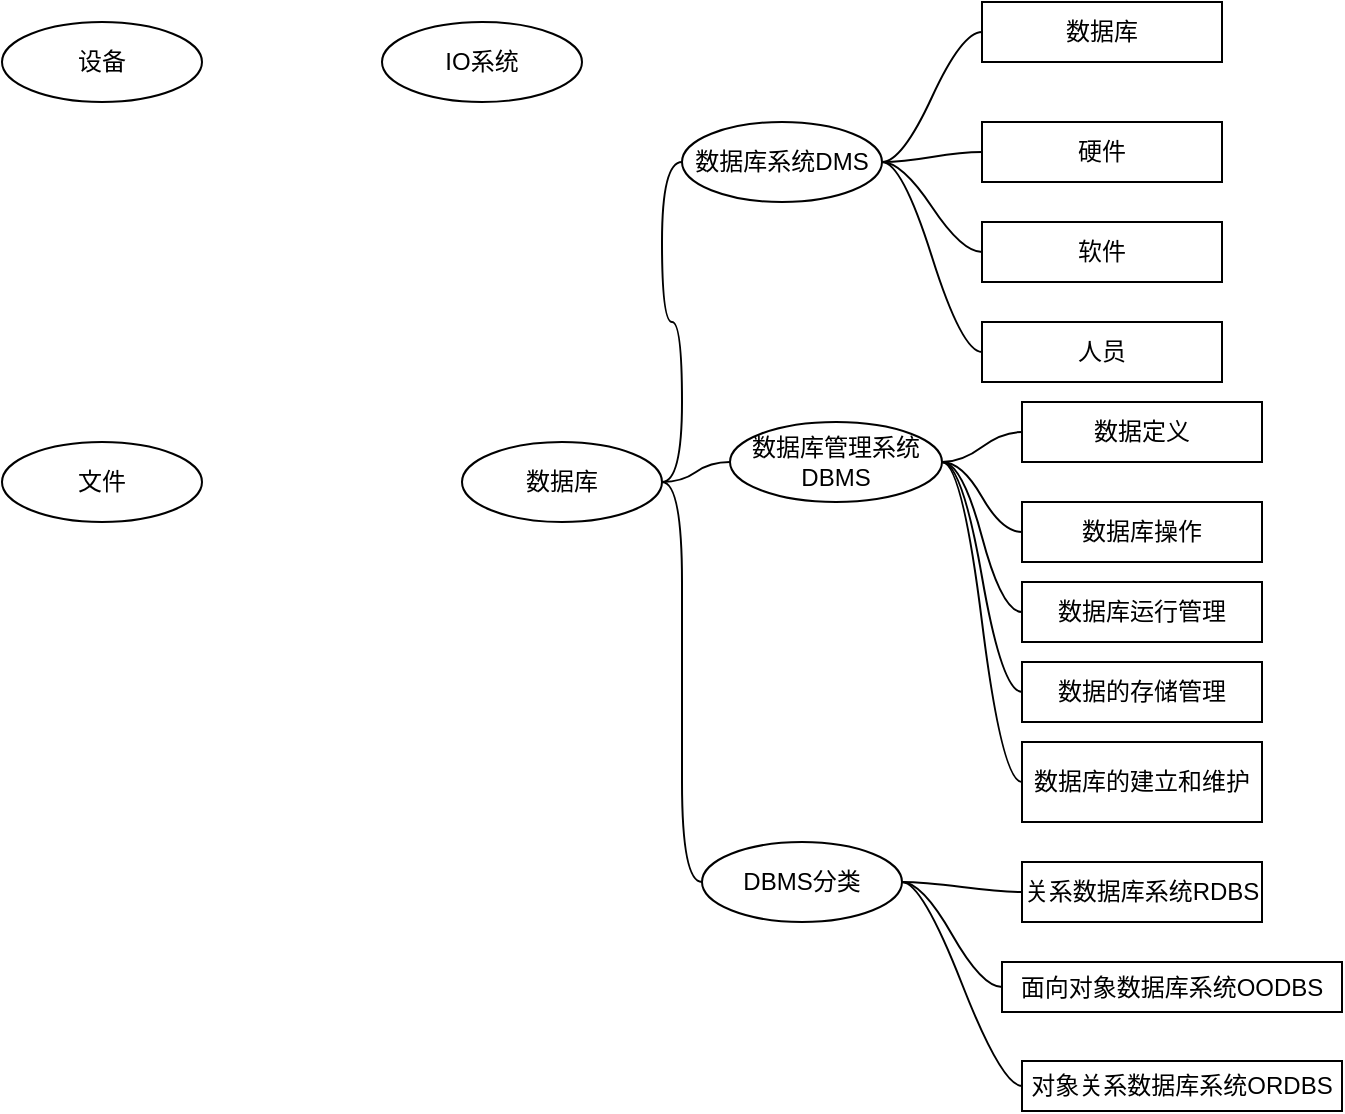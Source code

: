 <mxfile version="26.0.7">
  <diagram name="第 1 页" id="rTVcR0MpZLT4XwBksGSh">
    <mxGraphModel dx="911" dy="506" grid="1" gridSize="10" guides="1" tooltips="1" connect="1" arrows="1" fold="1" page="1" pageScale="1" pageWidth="827" pageHeight="1169" math="0" shadow="0">
      <root>
        <mxCell id="0" />
        <mxCell id="1" parent="0" />
        <mxCell id="ZgmApq6ZyaRPj5ma2gym-37" value="" style="edgeStyle=entityRelationEdgeStyle;rounded=0;orthogonalLoop=1;jettySize=auto;html=1;startArrow=none;endArrow=none;segment=10;curved=1;sourcePerimeterSpacing=0;targetPerimeterSpacing=0;" parent="1" source="ZgmApq6ZyaRPj5ma2gym-2" target="ZgmApq6ZyaRPj5ma2gym-36" edge="1" visible="0">
          <mxGeometry relative="1" as="geometry" />
        </mxCell>
        <mxCell id="ZgmApq6ZyaRPj5ma2gym-39" value="" style="edgeStyle=entityRelationEdgeStyle;rounded=0;orthogonalLoop=1;jettySize=auto;html=1;startArrow=none;endArrow=none;segment=10;curved=1;sourcePerimeterSpacing=0;targetPerimeterSpacing=0;" parent="1" source="ZgmApq6ZyaRPj5ma2gym-2" target="ZgmApq6ZyaRPj5ma2gym-38" edge="1" visible="0">
          <mxGeometry relative="1" as="geometry" />
        </mxCell>
        <mxCell id="ZgmApq6ZyaRPj5ma2gym-41" value="" style="edgeStyle=entityRelationEdgeStyle;rounded=0;orthogonalLoop=1;jettySize=auto;html=1;startArrow=none;endArrow=none;segment=10;curved=1;sourcePerimeterSpacing=0;targetPerimeterSpacing=0;" parent="1" source="ZgmApq6ZyaRPj5ma2gym-2" target="ZgmApq6ZyaRPj5ma2gym-40" edge="1" visible="0">
          <mxGeometry relative="1" as="geometry" />
        </mxCell>
        <mxCell id="ZgmApq6ZyaRPj5ma2gym-43" value="" style="edgeStyle=entityRelationEdgeStyle;rounded=0;orthogonalLoop=1;jettySize=auto;html=1;startArrow=none;endArrow=none;segment=10;curved=1;sourcePerimeterSpacing=0;targetPerimeterSpacing=0;" parent="1" source="ZgmApq6ZyaRPj5ma2gym-2" target="ZgmApq6ZyaRPj5ma2gym-42" edge="1" visible="0">
          <mxGeometry relative="1" as="geometry" />
        </mxCell>
        <mxCell id="ZgmApq6ZyaRPj5ma2gym-2" value="设备" style="ellipse;whiteSpace=wrap;html=1;align=center;newEdgeStyle={&quot;edgeStyle&quot;:&quot;entityRelationEdgeStyle&quot;,&quot;startArrow&quot;:&quot;none&quot;,&quot;endArrow&quot;:&quot;none&quot;,&quot;segment&quot;:10,&quot;curved&quot;:1,&quot;sourcePerimeterSpacing&quot;:0,&quot;targetPerimeterSpacing&quot;:0};treeFolding=1;treeMoving=1;" parent="1" vertex="1" collapsed="1">
          <mxGeometry x="50" y="40" width="100" height="40" as="geometry" />
        </mxCell>
        <mxCell id="ZgmApq6ZyaRPj5ma2gym-22" value="" style="edgeStyle=entityRelationEdgeStyle;rounded=0;orthogonalLoop=1;jettySize=auto;html=1;startArrow=none;endArrow=none;segment=10;curved=1;sourcePerimeterSpacing=0;targetPerimeterSpacing=0;" parent="1" source="ZgmApq6ZyaRPj5ma2gym-20" target="ZgmApq6ZyaRPj5ma2gym-21" edge="1" visible="0">
          <mxGeometry relative="1" as="geometry" />
        </mxCell>
        <mxCell id="ZgmApq6ZyaRPj5ma2gym-24" value="" style="edgeStyle=entityRelationEdgeStyle;rounded=0;orthogonalLoop=1;jettySize=auto;html=1;startArrow=none;endArrow=none;segment=10;curved=1;sourcePerimeterSpacing=0;targetPerimeterSpacing=0;" parent="1" source="ZgmApq6ZyaRPj5ma2gym-20" target="ZgmApq6ZyaRPj5ma2gym-23" edge="1" visible="0">
          <mxGeometry relative="1" as="geometry" />
        </mxCell>
        <mxCell id="ZgmApq6ZyaRPj5ma2gym-27" value="" style="edgeStyle=entityRelationEdgeStyle;rounded=0;orthogonalLoop=1;jettySize=auto;html=1;startArrow=none;endArrow=none;segment=10;curved=1;sourcePerimeterSpacing=0;targetPerimeterSpacing=0;" parent="1" source="ZgmApq6ZyaRPj5ma2gym-20" target="ZgmApq6ZyaRPj5ma2gym-26" edge="1" visible="0">
          <mxGeometry relative="1" as="geometry" />
        </mxCell>
        <mxCell id="ZgmApq6ZyaRPj5ma2gym-29" value="" style="edgeStyle=entityRelationEdgeStyle;rounded=0;orthogonalLoop=1;jettySize=auto;html=1;startArrow=none;endArrow=none;segment=10;curved=1;sourcePerimeterSpacing=0;targetPerimeterSpacing=0;" parent="1" source="ZgmApq6ZyaRPj5ma2gym-20" target="ZgmApq6ZyaRPj5ma2gym-28" edge="1" visible="0">
          <mxGeometry relative="1" as="geometry" />
        </mxCell>
        <mxCell id="ZgmApq6ZyaRPj5ma2gym-30" value="" style="edgeStyle=entityRelationEdgeStyle;rounded=0;orthogonalLoop=1;jettySize=auto;html=1;startArrow=none;endArrow=none;segment=10;curved=1;sourcePerimeterSpacing=0;targetPerimeterSpacing=0;" parent="1" source="ZgmApq6ZyaRPj5ma2gym-20" target="ZgmApq6ZyaRPj5ma2gym-28" edge="1" visible="0">
          <mxGeometry relative="1" as="geometry" />
        </mxCell>
        <mxCell id="ZgmApq6ZyaRPj5ma2gym-31" value="" style="edgeStyle=entityRelationEdgeStyle;rounded=0;orthogonalLoop=1;jettySize=auto;html=1;startArrow=none;endArrow=none;segment=10;curved=1;sourcePerimeterSpacing=0;targetPerimeterSpacing=0;" parent="1" source="ZgmApq6ZyaRPj5ma2gym-20" target="ZgmApq6ZyaRPj5ma2gym-28" edge="1" visible="0">
          <mxGeometry relative="1" as="geometry" />
        </mxCell>
        <mxCell id="ZgmApq6ZyaRPj5ma2gym-32" value="" style="edgeStyle=entityRelationEdgeStyle;rounded=0;orthogonalLoop=1;jettySize=auto;html=1;startArrow=none;endArrow=none;segment=10;curved=1;sourcePerimeterSpacing=0;targetPerimeterSpacing=0;" parent="1" source="ZgmApq6ZyaRPj5ma2gym-20" target="ZgmApq6ZyaRPj5ma2gym-28" edge="1" visible="0">
          <mxGeometry relative="1" as="geometry" />
        </mxCell>
        <mxCell id="ZgmApq6ZyaRPj5ma2gym-45" value="" style="edgeStyle=entityRelationEdgeStyle;rounded=0;orthogonalLoop=1;jettySize=auto;html=1;startArrow=none;endArrow=none;segment=10;curved=1;sourcePerimeterSpacing=0;targetPerimeterSpacing=0;" parent="1" source="ZgmApq6ZyaRPj5ma2gym-20" target="ZgmApq6ZyaRPj5ma2gym-44" edge="1" visible="0">
          <mxGeometry relative="1" as="geometry" />
        </mxCell>
        <mxCell id="ZgmApq6ZyaRPj5ma2gym-20" value="IO系统" style="ellipse;whiteSpace=wrap;html=1;align=center;newEdgeStyle={&quot;edgeStyle&quot;:&quot;entityRelationEdgeStyle&quot;,&quot;startArrow&quot;:&quot;none&quot;,&quot;endArrow&quot;:&quot;none&quot;,&quot;segment&quot;:10,&quot;curved&quot;:1,&quot;sourcePerimeterSpacing&quot;:0,&quot;targetPerimeterSpacing&quot;:0};treeFolding=1;treeMoving=1;" parent="1" vertex="1" collapsed="1">
          <mxGeometry x="240" y="40" width="100" height="40" as="geometry" />
        </mxCell>
        <mxCell id="ZgmApq6ZyaRPj5ma2gym-21" value="设备" style="whiteSpace=wrap;html=1;" parent="1" vertex="1" visible="0">
          <mxGeometry x="380" y="-80" width="120" height="20" as="geometry" />
        </mxCell>
        <mxCell id="ZgmApq6ZyaRPj5ma2gym-23" value="控制器" style="whiteSpace=wrap;html=1;" parent="1" vertex="1" visible="0">
          <mxGeometry x="380" y="-50" width="120" height="20" as="geometry" />
        </mxCell>
        <mxCell id="ZgmApq6ZyaRPj5ma2gym-26" value="通道(具有通道的计算机系统）" style="whiteSpace=wrap;html=1;" parent="1" vertex="1" visible="0">
          <mxGeometry x="380" y="-20" width="180" height="20" as="geometry" />
        </mxCell>
        <mxCell id="ZgmApq6ZyaRPj5ma2gym-28" value="总线" style="whiteSpace=wrap;html=1;" parent="1" vertex="1" visible="0">
          <mxGeometry x="380" y="10" width="120" height="20" as="geometry" />
        </mxCell>
        <mxCell id="ZgmApq6ZyaRPj5ma2gym-47" value="" style="edgeStyle=entityRelationEdgeStyle;rounded=0;orthogonalLoop=1;jettySize=auto;html=1;startArrow=none;endArrow=none;segment=10;curved=1;sourcePerimeterSpacing=0;targetPerimeterSpacing=0;" parent="1" source="ZgmApq6ZyaRPj5ma2gym-36" target="ZgmApq6ZyaRPj5ma2gym-46" edge="1" visible="0">
          <mxGeometry relative="1" as="geometry" />
        </mxCell>
        <mxCell id="ZgmApq6ZyaRPj5ma2gym-49" value="" style="edgeStyle=entityRelationEdgeStyle;rounded=0;orthogonalLoop=1;jettySize=auto;html=1;startArrow=none;endArrow=none;segment=10;curved=1;sourcePerimeterSpacing=0;targetPerimeterSpacing=0;" parent="1" source="ZgmApq6ZyaRPj5ma2gym-36" target="ZgmApq6ZyaRPj5ma2gym-48" edge="1" visible="0">
          <mxGeometry relative="1" as="geometry" />
        </mxCell>
        <mxCell id="ZgmApq6ZyaRPj5ma2gym-36" value="按数据组织分类" style="ellipse;whiteSpace=wrap;html=1;align=center;newEdgeStyle={&quot;edgeStyle&quot;:&quot;entityRelationEdgeStyle&quot;,&quot;startArrow&quot;:&quot;none&quot;,&quot;endArrow&quot;:&quot;none&quot;,&quot;segment&quot;:10,&quot;curved&quot;:1,&quot;sourcePerimeterSpacing&quot;:0,&quot;targetPerimeterSpacing&quot;:0};treeFolding=1;treeMoving=1;" parent="1" vertex="1" visible="0" collapsed="1">
          <mxGeometry x="190" y="-120" width="100" height="40" as="geometry" />
        </mxCell>
        <mxCell id="ZgmApq6ZyaRPj5ma2gym-51" value="" style="edgeStyle=entityRelationEdgeStyle;rounded=0;orthogonalLoop=1;jettySize=auto;html=1;startArrow=none;endArrow=none;segment=10;curved=1;sourcePerimeterSpacing=0;targetPerimeterSpacing=0;" parent="1" source="ZgmApq6ZyaRPj5ma2gym-38" target="ZgmApq6ZyaRPj5ma2gym-50" edge="1" visible="0">
          <mxGeometry relative="1" as="geometry" />
        </mxCell>
        <mxCell id="ZgmApq6ZyaRPj5ma2gym-56" value="" style="edgeStyle=entityRelationEdgeStyle;rounded=0;orthogonalLoop=1;jettySize=auto;html=1;startArrow=none;endArrow=none;segment=10;curved=1;sourcePerimeterSpacing=0;targetPerimeterSpacing=0;" parent="1" source="ZgmApq6ZyaRPj5ma2gym-38" target="ZgmApq6ZyaRPj5ma2gym-55" edge="1" visible="0">
          <mxGeometry relative="1" as="geometry" />
        </mxCell>
        <mxCell id="ZgmApq6ZyaRPj5ma2gym-58" value="" style="edgeStyle=entityRelationEdgeStyle;rounded=0;orthogonalLoop=1;jettySize=auto;html=1;startArrow=none;endArrow=none;segment=10;curved=1;sourcePerimeterSpacing=0;targetPerimeterSpacing=0;" parent="1" source="ZgmApq6ZyaRPj5ma2gym-38" target="ZgmApq6ZyaRPj5ma2gym-57" edge="1" visible="0">
          <mxGeometry relative="1" as="geometry" />
        </mxCell>
        <mxCell id="ZgmApq6ZyaRPj5ma2gym-59" value="" style="edgeStyle=entityRelationEdgeStyle;rounded=0;orthogonalLoop=1;jettySize=auto;html=1;startArrow=none;endArrow=none;segment=10;curved=1;sourcePerimeterSpacing=0;targetPerimeterSpacing=0;" parent="1" source="ZgmApq6ZyaRPj5ma2gym-38" target="ZgmApq6ZyaRPj5ma2gym-57" edge="1" visible="0">
          <mxGeometry relative="1" as="geometry" />
        </mxCell>
        <mxCell id="ZgmApq6ZyaRPj5ma2gym-61" value="" style="edgeStyle=entityRelationEdgeStyle;rounded=0;orthogonalLoop=1;jettySize=auto;html=1;startArrow=none;endArrow=none;segment=10;curved=1;sourcePerimeterSpacing=0;targetPerimeterSpacing=0;" parent="1" source="ZgmApq6ZyaRPj5ma2gym-38" target="ZgmApq6ZyaRPj5ma2gym-60" edge="1" visible="0">
          <mxGeometry relative="1" as="geometry" />
        </mxCell>
        <mxCell id="ZgmApq6ZyaRPj5ma2gym-63" value="" style="edgeStyle=entityRelationEdgeStyle;rounded=0;orthogonalLoop=1;jettySize=auto;html=1;startArrow=none;endArrow=none;segment=10;curved=1;sourcePerimeterSpacing=0;targetPerimeterSpacing=0;" parent="1" source="ZgmApq6ZyaRPj5ma2gym-38" target="ZgmApq6ZyaRPj5ma2gym-62" edge="1" visible="0">
          <mxGeometry relative="1" as="geometry" />
        </mxCell>
        <mxCell id="ZgmApq6ZyaRPj5ma2gym-38" value="按设备功能分类" style="ellipse;whiteSpace=wrap;html=1;align=center;newEdgeStyle={&quot;edgeStyle&quot;:&quot;entityRelationEdgeStyle&quot;,&quot;startArrow&quot;:&quot;none&quot;,&quot;endArrow&quot;:&quot;none&quot;,&quot;segment&quot;:10,&quot;curved&quot;:1,&quot;sourcePerimeterSpacing&quot;:0,&quot;targetPerimeterSpacing&quot;:0};treeFolding=1;treeMoving=1;" parent="1" vertex="1" visible="0" collapsed="1">
          <mxGeometry x="190" y="-60" width="100" height="40" as="geometry" />
        </mxCell>
        <mxCell id="ZgmApq6ZyaRPj5ma2gym-65" value="" style="edgeStyle=entityRelationEdgeStyle;rounded=0;orthogonalLoop=1;jettySize=auto;html=1;startArrow=none;endArrow=none;segment=10;curved=1;sourcePerimeterSpacing=0;targetPerimeterSpacing=0;" parent="1" source="ZgmApq6ZyaRPj5ma2gym-40" target="ZgmApq6ZyaRPj5ma2gym-64" edge="1" visible="0">
          <mxGeometry relative="1" as="geometry" />
        </mxCell>
        <mxCell id="ZgmApq6ZyaRPj5ma2gym-67" value="" style="edgeStyle=entityRelationEdgeStyle;rounded=0;orthogonalLoop=1;jettySize=auto;html=1;startArrow=none;endArrow=none;segment=10;curved=1;sourcePerimeterSpacing=0;targetPerimeterSpacing=0;" parent="1" source="ZgmApq6ZyaRPj5ma2gym-40" target="ZgmApq6ZyaRPj5ma2gym-66" edge="1" visible="0">
          <mxGeometry relative="1" as="geometry" />
        </mxCell>
        <mxCell id="ZgmApq6ZyaRPj5ma2gym-69" value="" style="edgeStyle=entityRelationEdgeStyle;rounded=0;orthogonalLoop=1;jettySize=auto;html=1;startArrow=none;endArrow=none;segment=10;curved=1;sourcePerimeterSpacing=0;targetPerimeterSpacing=0;" parent="1" source="ZgmApq6ZyaRPj5ma2gym-40" target="ZgmApq6ZyaRPj5ma2gym-68" edge="1" visible="0">
          <mxGeometry relative="1" as="geometry" />
        </mxCell>
        <mxCell id="ZgmApq6ZyaRPj5ma2gym-40" value="资源分配角度分类" style="ellipse;whiteSpace=wrap;html=1;align=center;newEdgeStyle={&quot;edgeStyle&quot;:&quot;entityRelationEdgeStyle&quot;,&quot;startArrow&quot;:&quot;none&quot;,&quot;endArrow&quot;:&quot;none&quot;,&quot;segment&quot;:10,&quot;curved&quot;:1,&quot;sourcePerimeterSpacing&quot;:0,&quot;targetPerimeterSpacing&quot;:0};treeFolding=1;treeMoving=1;" parent="1" vertex="1" visible="0" collapsed="1">
          <mxGeometry x="190" y="-10" width="100" height="40" as="geometry" />
        </mxCell>
        <mxCell id="ZgmApq6ZyaRPj5ma2gym-71" value="" style="edgeStyle=entityRelationEdgeStyle;rounded=0;orthogonalLoop=1;jettySize=auto;html=1;startArrow=none;endArrow=none;segment=10;curved=1;sourcePerimeterSpacing=0;targetPerimeterSpacing=0;" parent="1" source="ZgmApq6ZyaRPj5ma2gym-42" target="ZgmApq6ZyaRPj5ma2gym-70" edge="1" visible="0">
          <mxGeometry relative="1" as="geometry" />
        </mxCell>
        <mxCell id="ZgmApq6ZyaRPj5ma2gym-72" value="" style="edgeStyle=entityRelationEdgeStyle;rounded=0;orthogonalLoop=1;jettySize=auto;html=1;startArrow=none;endArrow=none;segment=10;curved=1;sourcePerimeterSpacing=0;targetPerimeterSpacing=0;" parent="1" source="ZgmApq6ZyaRPj5ma2gym-42" target="ZgmApq6ZyaRPj5ma2gym-70" edge="1" visible="0">
          <mxGeometry relative="1" as="geometry" />
        </mxCell>
        <mxCell id="ZgmApq6ZyaRPj5ma2gym-74" value="" style="edgeStyle=entityRelationEdgeStyle;rounded=0;orthogonalLoop=1;jettySize=auto;html=1;startArrow=none;endArrow=none;segment=10;curved=1;sourcePerimeterSpacing=0;targetPerimeterSpacing=0;" parent="1" source="ZgmApq6ZyaRPj5ma2gym-42" target="ZgmApq6ZyaRPj5ma2gym-73" edge="1" visible="0">
          <mxGeometry relative="1" as="geometry" />
        </mxCell>
        <mxCell id="ZgmApq6ZyaRPj5ma2gym-76" value="" style="edgeStyle=entityRelationEdgeStyle;rounded=0;orthogonalLoop=1;jettySize=auto;html=1;startArrow=none;endArrow=none;segment=10;curved=1;sourcePerimeterSpacing=0;targetPerimeterSpacing=0;" parent="1" source="ZgmApq6ZyaRPj5ma2gym-42" target="ZgmApq6ZyaRPj5ma2gym-75" edge="1" visible="0">
          <mxGeometry relative="1" as="geometry" />
        </mxCell>
        <mxCell id="ZgmApq6ZyaRPj5ma2gym-42" value="数据传输速率分类" style="ellipse;whiteSpace=wrap;html=1;align=center;newEdgeStyle={&quot;edgeStyle&quot;:&quot;entityRelationEdgeStyle&quot;,&quot;startArrow&quot;:&quot;none&quot;,&quot;endArrow&quot;:&quot;none&quot;,&quot;segment&quot;:10,&quot;curved&quot;:1,&quot;sourcePerimeterSpacing&quot;:0,&quot;targetPerimeterSpacing&quot;:0};treeFolding=1;treeMoving=1;" parent="1" vertex="1" visible="0" collapsed="1">
          <mxGeometry x="180" y="70" width="110" height="40" as="geometry" />
        </mxCell>
        <mxCell id="ZgmApq6ZyaRPj5ma2gym-44" value="I/O软件" style="whiteSpace=wrap;html=1;" parent="1" vertex="1" visible="0">
          <mxGeometry x="380" y="110" width="120" height="30" as="geometry" />
        </mxCell>
        <mxCell id="ZgmApq6ZyaRPj5ma2gym-46" value="块设备" style="ellipse;whiteSpace=wrap;html=1;" parent="1" vertex="1" visible="0">
          <mxGeometry x="330" y="-180" width="80" height="30" as="geometry" />
        </mxCell>
        <mxCell id="ZgmApq6ZyaRPj5ma2gym-48" value="字符设备" style="ellipse;whiteSpace=wrap;html=1;" parent="1" vertex="1" visible="0">
          <mxGeometry x="332.5" y="-140" width="75" height="30" as="geometry" />
        </mxCell>
        <mxCell id="ZgmApq6ZyaRPj5ma2gym-50" value="输入" style="ellipse;whiteSpace=wrap;html=1;" parent="1" vertex="1" visible="0">
          <mxGeometry x="333" y="-100" width="80" height="30" as="geometry" />
        </mxCell>
        <mxCell id="ZgmApq6ZyaRPj5ma2gym-55" value="网络联网" style="ellipse;whiteSpace=wrap;html=1;" parent="1" vertex="1" visible="0">
          <mxGeometry x="333" y="20" width="80" height="20" as="geometry" />
        </mxCell>
        <mxCell id="ZgmApq6ZyaRPj5ma2gym-57" value="供电设备" style="ellipse;whiteSpace=wrap;html=1;" parent="1" vertex="1" visible="0">
          <mxGeometry x="333" y="50" width="87" height="30" as="geometry" />
        </mxCell>
        <mxCell id="ZgmApq6ZyaRPj5ma2gym-60" value="存储" style="ellipse;whiteSpace=wrap;html=1;" parent="1" vertex="1" visible="0">
          <mxGeometry x="332.5" y="-20" width="80" height="30" as="geometry" />
        </mxCell>
        <mxCell id="ZgmApq6ZyaRPj5ma2gym-62" value="输出" style="ellipse;whiteSpace=wrap;html=1;" parent="1" vertex="1" visible="0">
          <mxGeometry x="333" y="-60" width="80" height="30" as="geometry" />
        </mxCell>
        <mxCell id="ZgmApq6ZyaRPj5ma2gym-64" value="独占" style="ellipse;whiteSpace=wrap;html=1;" parent="1" vertex="1" visible="0">
          <mxGeometry x="350" y="-120" width="80" height="40" as="geometry" />
        </mxCell>
        <mxCell id="ZgmApq6ZyaRPj5ma2gym-66" value="共享" style="ellipse;whiteSpace=wrap;html=1;" parent="1" vertex="1" visible="0">
          <mxGeometry x="350" y="-70" width="80" height="40" as="geometry" />
        </mxCell>
        <mxCell id="ZgmApq6ZyaRPj5ma2gym-68" value="虚拟" style="ellipse;whiteSpace=wrap;html=1;" parent="1" vertex="1" visible="0">
          <mxGeometry x="350" y="-20" width="80" height="40" as="geometry" />
        </mxCell>
        <mxCell id="ZgmApq6ZyaRPj5ma2gym-70" value="低速" style="ellipse;whiteSpace=wrap;html=1;" parent="1" vertex="1" visible="0">
          <mxGeometry x="340" y="20" width="80" height="20" as="geometry" />
        </mxCell>
        <mxCell id="ZgmApq6ZyaRPj5ma2gym-73" value="中速" style="ellipse;whiteSpace=wrap;html=1;" parent="1" vertex="1" visible="0">
          <mxGeometry x="340" y="70" width="80" height="30" as="geometry" />
        </mxCell>
        <mxCell id="ZgmApq6ZyaRPj5ma2gym-75" value="高速" style="ellipse;whiteSpace=wrap;html=1;" parent="1" vertex="1" visible="0">
          <mxGeometry x="340" y="120" width="80" height="30" as="geometry" />
        </mxCell>
        <mxCell id="ZgmApq6ZyaRPj5ma2gym-79" value="" style="edgeStyle=entityRelationEdgeStyle;rounded=0;orthogonalLoop=1;jettySize=auto;html=1;startArrow=none;endArrow=none;segment=10;curved=1;sourcePerimeterSpacing=0;targetPerimeterSpacing=0;" parent="1" source="ZgmApq6ZyaRPj5ma2gym-77" target="ZgmApq6ZyaRPj5ma2gym-78" edge="1" visible="0">
          <mxGeometry relative="1" as="geometry" />
        </mxCell>
        <mxCell id="ZgmApq6ZyaRPj5ma2gym-90" value="" style="edgeStyle=entityRelationEdgeStyle;rounded=0;orthogonalLoop=1;jettySize=auto;html=1;startArrow=none;endArrow=none;segment=10;curved=1;sourcePerimeterSpacing=0;targetPerimeterSpacing=0;" parent="1" source="ZgmApq6ZyaRPj5ma2gym-77" target="ZgmApq6ZyaRPj5ma2gym-89" edge="1" visible="0">
          <mxGeometry relative="1" as="geometry" />
        </mxCell>
        <mxCell id="ZgmApq6ZyaRPj5ma2gym-97" value="" style="edgeStyle=entityRelationEdgeStyle;rounded=0;orthogonalLoop=1;jettySize=auto;html=1;startArrow=none;endArrow=none;segment=10;curved=1;sourcePerimeterSpacing=0;targetPerimeterSpacing=0;" parent="1" source="ZgmApq6ZyaRPj5ma2gym-77" target="ZgmApq6ZyaRPj5ma2gym-96" edge="1" visible="0">
          <mxGeometry relative="1" as="geometry" />
        </mxCell>
        <mxCell id="ZgmApq6ZyaRPj5ma2gym-105" value="" style="edgeStyle=entityRelationEdgeStyle;rounded=0;orthogonalLoop=1;jettySize=auto;html=1;startArrow=none;endArrow=none;segment=10;curved=1;sourcePerimeterSpacing=0;targetPerimeterSpacing=0;" parent="1" source="ZgmApq6ZyaRPj5ma2gym-77" target="ZgmApq6ZyaRPj5ma2gym-104" edge="1" visible="0">
          <mxGeometry relative="1" as="geometry" />
        </mxCell>
        <mxCell id="ZgmApq6ZyaRPj5ma2gym-111" value="" style="edgeStyle=entityRelationEdgeStyle;rounded=0;orthogonalLoop=1;jettySize=auto;html=1;startArrow=none;endArrow=none;segment=10;curved=1;sourcePerimeterSpacing=0;targetPerimeterSpacing=0;" parent="1" source="ZgmApq6ZyaRPj5ma2gym-77" target="ZgmApq6ZyaRPj5ma2gym-110" edge="1" visible="0">
          <mxGeometry relative="1" as="geometry" />
        </mxCell>
        <mxCell id="ZgmApq6ZyaRPj5ma2gym-77" value="文件" style="ellipse;whiteSpace=wrap;html=1;align=center;newEdgeStyle={&quot;edgeStyle&quot;:&quot;entityRelationEdgeStyle&quot;,&quot;startArrow&quot;:&quot;none&quot;,&quot;endArrow&quot;:&quot;none&quot;,&quot;segment&quot;:10,&quot;curved&quot;:1,&quot;sourcePerimeterSpacing&quot;:0,&quot;targetPerimeterSpacing&quot;:0};treeFolding=1;treeMoving=1;" parent="1" vertex="1" collapsed="1">
          <mxGeometry x="50" y="250" width="100" height="40" as="geometry" />
        </mxCell>
        <mxCell id="ZgmApq6ZyaRPj5ma2gym-81" value="" style="edgeStyle=entityRelationEdgeStyle;rounded=0;orthogonalLoop=1;jettySize=auto;html=1;startArrow=none;endArrow=none;segment=10;curved=1;sourcePerimeterSpacing=0;targetPerimeterSpacing=0;" parent="1" source="ZgmApq6ZyaRPj5ma2gym-78" target="ZgmApq6ZyaRPj5ma2gym-80" edge="1" visible="0">
          <mxGeometry relative="1" as="geometry" />
        </mxCell>
        <mxCell id="ZgmApq6ZyaRPj5ma2gym-83" value="" style="edgeStyle=entityRelationEdgeStyle;rounded=0;orthogonalLoop=1;jettySize=auto;html=1;startArrow=none;endArrow=none;segment=10;curved=1;sourcePerimeterSpacing=0;targetPerimeterSpacing=0;" parent="1" source="ZgmApq6ZyaRPj5ma2gym-78" target="ZgmApq6ZyaRPj5ma2gym-82" edge="1" visible="0">
          <mxGeometry relative="1" as="geometry" />
        </mxCell>
        <mxCell id="ZgmApq6ZyaRPj5ma2gym-78" value="基本构成" style="ellipse;whiteSpace=wrap;html=1;align=center;newEdgeStyle={&quot;edgeStyle&quot;:&quot;entityRelationEdgeStyle&quot;,&quot;startArrow&quot;:&quot;none&quot;,&quot;endArrow&quot;:&quot;none&quot;,&quot;segment&quot;:10,&quot;curved&quot;:1,&quot;sourcePerimeterSpacing&quot;:0,&quot;targetPerimeterSpacing&quot;:0};treeFolding=1;treeMoving=1;" parent="1" vertex="1" visible="0">
          <mxGeometry x="170" y="140" width="100" height="40" as="geometry" />
        </mxCell>
        <mxCell id="ZgmApq6ZyaRPj5ma2gym-85" value="" style="edgeStyle=orthogonalEdgeStyle;rounded=0;orthogonalLoop=1;jettySize=auto;html=1;" parent="1" source="ZgmApq6ZyaRPj5ma2gym-80" target="ZgmApq6ZyaRPj5ma2gym-84" edge="1" visible="0">
          <mxGeometry relative="1" as="geometry" />
        </mxCell>
        <mxCell id="ZgmApq6ZyaRPj5ma2gym-80" value="文件体" style="whiteSpace=wrap;html=1;" parent="1" vertex="1" visible="0">
          <mxGeometry x="320" y="90" width="120" height="30" as="geometry" />
        </mxCell>
        <mxCell id="ZgmApq6ZyaRPj5ma2gym-88" value="" style="edgeStyle=orthogonalEdgeStyle;rounded=0;orthogonalLoop=1;jettySize=auto;html=1;" parent="1" source="ZgmApq6ZyaRPj5ma2gym-82" target="ZgmApq6ZyaRPj5ma2gym-87" edge="1" visible="0">
          <mxGeometry relative="1" as="geometry" />
        </mxCell>
        <mxCell id="ZgmApq6ZyaRPj5ma2gym-82" value="文件说明" style="whiteSpace=wrap;html=1;" parent="1" vertex="1" visible="0">
          <mxGeometry x="320" y="140" width="120" height="30" as="geometry" />
        </mxCell>
        <mxCell id="ZgmApq6ZyaRPj5ma2gym-84" value="文件真实内容" style="whiteSpace=wrap;html=1;" parent="1" vertex="1" visible="0">
          <mxGeometry x="490" y="92.5" width="120" height="25" as="geometry" />
        </mxCell>
        <mxCell id="ZgmApq6ZyaRPj5ma2gym-87" value="操作系统管理文件管理文件用到的信息" style="whiteSpace=wrap;html=1;" parent="1" vertex="1" visible="0">
          <mxGeometry x="480" y="127.5" width="120" height="55" as="geometry" />
        </mxCell>
        <mxCell id="ZgmApq6ZyaRPj5ma2gym-92" value="" style="edgeStyle=entityRelationEdgeStyle;rounded=0;orthogonalLoop=1;jettySize=auto;html=1;startArrow=none;endArrow=none;segment=10;curved=1;sourcePerimeterSpacing=0;targetPerimeterSpacing=0;" parent="1" source="ZgmApq6ZyaRPj5ma2gym-89" target="ZgmApq6ZyaRPj5ma2gym-91" edge="1" visible="0">
          <mxGeometry relative="1" as="geometry" />
        </mxCell>
        <mxCell id="ZgmApq6ZyaRPj5ma2gym-93" value="" style="edgeStyle=entityRelationEdgeStyle;rounded=0;orthogonalLoop=1;jettySize=auto;html=1;startArrow=none;endArrow=none;segment=10;curved=1;sourcePerimeterSpacing=0;targetPerimeterSpacing=0;" parent="1" source="ZgmApq6ZyaRPj5ma2gym-89" target="ZgmApq6ZyaRPj5ma2gym-91" edge="1" visible="0">
          <mxGeometry relative="1" as="geometry" />
        </mxCell>
        <mxCell id="ZgmApq6ZyaRPj5ma2gym-95" value="" style="edgeStyle=entityRelationEdgeStyle;rounded=0;orthogonalLoop=1;jettySize=auto;html=1;startArrow=none;endArrow=none;segment=10;curved=1;sourcePerimeterSpacing=0;targetPerimeterSpacing=0;" parent="1" source="ZgmApq6ZyaRPj5ma2gym-89" target="ZgmApq6ZyaRPj5ma2gym-94" edge="1" visible="0">
          <mxGeometry relative="1" as="geometry" />
        </mxCell>
        <mxCell id="ZgmApq6ZyaRPj5ma2gym-89" value="按逻辑结构" style="ellipse;whiteSpace=wrap;html=1;align=center;newEdgeStyle={&quot;edgeStyle&quot;:&quot;entityRelationEdgeStyle&quot;,&quot;startArrow&quot;:&quot;none&quot;,&quot;endArrow&quot;:&quot;none&quot;,&quot;segment&quot;:10,&quot;curved&quot;:1,&quot;sourcePerimeterSpacing&quot;:0,&quot;targetPerimeterSpacing&quot;:0};treeFolding=1;treeMoving=1;" parent="1" vertex="1" visible="0">
          <mxGeometry x="180" y="200" width="100" height="40" as="geometry" />
        </mxCell>
        <mxCell id="ZgmApq6ZyaRPj5ma2gym-91" value="有结构的记录式文件" style="whiteSpace=wrap;html=1;" parent="1" vertex="1" visible="0">
          <mxGeometry x="320" y="182.5" width="120" height="30" as="geometry" />
        </mxCell>
        <mxCell id="ZgmApq6ZyaRPj5ma2gym-94" value="无结构的流式文件" style="whiteSpace=wrap;html=1;" parent="1" vertex="1" visible="0">
          <mxGeometry x="320" y="230" width="120" height="30" as="geometry" />
        </mxCell>
        <mxCell id="ZgmApq6ZyaRPj5ma2gym-99" value="" style="edgeStyle=entityRelationEdgeStyle;rounded=0;orthogonalLoop=1;jettySize=auto;html=1;startArrow=none;endArrow=none;segment=10;curved=1;sourcePerimeterSpacing=0;targetPerimeterSpacing=0;" parent="1" source="ZgmApq6ZyaRPj5ma2gym-96" target="ZgmApq6ZyaRPj5ma2gym-98" edge="1" visible="0">
          <mxGeometry relative="1" as="geometry" />
        </mxCell>
        <mxCell id="ZgmApq6ZyaRPj5ma2gym-101" value="" style="edgeStyle=entityRelationEdgeStyle;rounded=0;orthogonalLoop=1;jettySize=auto;html=1;startArrow=none;endArrow=none;segment=10;curved=1;sourcePerimeterSpacing=0;targetPerimeterSpacing=0;" parent="1" source="ZgmApq6ZyaRPj5ma2gym-96" target="ZgmApq6ZyaRPj5ma2gym-100" edge="1" visible="0">
          <mxGeometry relative="1" as="geometry" />
        </mxCell>
        <mxCell id="ZgmApq6ZyaRPj5ma2gym-103" value="" style="edgeStyle=entityRelationEdgeStyle;rounded=0;orthogonalLoop=1;jettySize=auto;html=1;startArrow=none;endArrow=none;segment=10;curved=1;sourcePerimeterSpacing=0;targetPerimeterSpacing=0;" parent="1" source="ZgmApq6ZyaRPj5ma2gym-96" target="ZgmApq6ZyaRPj5ma2gym-102" edge="1" visible="0">
          <mxGeometry relative="1" as="geometry" />
        </mxCell>
        <mxCell id="ZgmApq6ZyaRPj5ma2gym-96" value="文件控制块" style="ellipse;whiteSpace=wrap;html=1;align=center;newEdgeStyle={&quot;edgeStyle&quot;:&quot;entityRelationEdgeStyle&quot;,&quot;startArrow&quot;:&quot;none&quot;,&quot;endArrow&quot;:&quot;none&quot;,&quot;segment&quot;:10,&quot;curved&quot;:1,&quot;sourcePerimeterSpacing&quot;:0,&quot;targetPerimeterSpacing&quot;:0};treeFolding=1;treeMoving=1;" parent="1" vertex="1" visible="0">
          <mxGeometry x="180" y="300" width="100" height="40" as="geometry" />
        </mxCell>
        <mxCell id="ZgmApq6ZyaRPj5ma2gym-98" value="基本信息类" style="whiteSpace=wrap;html=1;" parent="1" vertex="1" visible="0">
          <mxGeometry x="320" y="280" width="120" height="30" as="geometry" />
        </mxCell>
        <mxCell id="ZgmApq6ZyaRPj5ma2gym-100" value="存取控制信息类" style="whiteSpace=wrap;html=1;" parent="1" vertex="1" visible="0">
          <mxGeometry x="320" y="320" width="120" height="40" as="geometry" />
        </mxCell>
        <mxCell id="ZgmApq6ZyaRPj5ma2gym-102" value="使用信息类" style="whiteSpace=wrap;html=1;" parent="1" vertex="1" visible="0">
          <mxGeometry x="320" y="370" width="120" height="30" as="geometry" />
        </mxCell>
        <mxCell id="ZgmApq6ZyaRPj5ma2gym-107" value="" style="edgeStyle=entityRelationEdgeStyle;rounded=0;orthogonalLoop=1;jettySize=auto;html=1;startArrow=none;endArrow=none;segment=10;curved=1;sourcePerimeterSpacing=0;targetPerimeterSpacing=0;" parent="1" source="ZgmApq6ZyaRPj5ma2gym-104" target="ZgmApq6ZyaRPj5ma2gym-106" edge="1" visible="0">
          <mxGeometry relative="1" as="geometry" />
        </mxCell>
        <mxCell id="ZgmApq6ZyaRPj5ma2gym-109" value="" style="edgeStyle=entityRelationEdgeStyle;rounded=0;orthogonalLoop=1;jettySize=auto;html=1;startArrow=none;endArrow=none;segment=10;curved=1;sourcePerimeterSpacing=0;targetPerimeterSpacing=0;" parent="1" source="ZgmApq6ZyaRPj5ma2gym-104" target="ZgmApq6ZyaRPj5ma2gym-108" edge="1" visible="0">
          <mxGeometry relative="1" as="geometry" />
        </mxCell>
        <mxCell id="ZgmApq6ZyaRPj5ma2gym-104" value="文件存取方法" style="ellipse;whiteSpace=wrap;html=1;align=center;newEdgeStyle={&quot;edgeStyle&quot;:&quot;entityRelationEdgeStyle&quot;,&quot;startArrow&quot;:&quot;none&quot;,&quot;endArrow&quot;:&quot;none&quot;,&quot;segment&quot;:10,&quot;curved&quot;:1,&quot;sourcePerimeterSpacing&quot;:0,&quot;targetPerimeterSpacing&quot;:0};treeFolding=1;treeMoving=1;" parent="1" vertex="1" visible="0">
          <mxGeometry x="170" y="400" width="100" height="40" as="geometry" />
        </mxCell>
        <mxCell id="ZgmApq6ZyaRPj5ma2gym-106" value="顺序存取" style="whiteSpace=wrap;html=1;" parent="1" vertex="1" visible="0">
          <mxGeometry x="320" y="430" width="120" height="30" as="geometry" />
        </mxCell>
        <mxCell id="ZgmApq6ZyaRPj5ma2gym-108" value="随机存取" style="whiteSpace=wrap;html=1;" parent="1" vertex="1" visible="0">
          <mxGeometry x="320" y="480" width="120" height="30" as="geometry" />
        </mxCell>
        <mxCell id="ZgmApq6ZyaRPj5ma2gym-113" value="" style="edgeStyle=entityRelationEdgeStyle;rounded=0;orthogonalLoop=1;jettySize=auto;html=1;startArrow=none;endArrow=none;segment=10;curved=1;sourcePerimeterSpacing=0;targetPerimeterSpacing=0;" parent="1" source="ZgmApq6ZyaRPj5ma2gym-110" target="ZgmApq6ZyaRPj5ma2gym-112" edge="1" visible="0">
          <mxGeometry relative="1" as="geometry" />
        </mxCell>
        <mxCell id="ZgmApq6ZyaRPj5ma2gym-115" value="" style="edgeStyle=entityRelationEdgeStyle;rounded=0;orthogonalLoop=1;jettySize=auto;html=1;startArrow=none;endArrow=none;segment=10;curved=1;sourcePerimeterSpacing=0;targetPerimeterSpacing=0;" parent="1" source="ZgmApq6ZyaRPj5ma2gym-110" target="ZgmApq6ZyaRPj5ma2gym-114" edge="1" visible="0">
          <mxGeometry relative="1" as="geometry" />
        </mxCell>
        <mxCell id="ZgmApq6ZyaRPj5ma2gym-117" value="" style="edgeStyle=entityRelationEdgeStyle;rounded=0;orthogonalLoop=1;jettySize=auto;html=1;startArrow=none;endArrow=none;segment=10;curved=1;sourcePerimeterSpacing=0;targetPerimeterSpacing=0;" parent="1" source="ZgmApq6ZyaRPj5ma2gym-110" target="ZgmApq6ZyaRPj5ma2gym-116" edge="1" visible="0">
          <mxGeometry relative="1" as="geometry" />
        </mxCell>
        <mxCell id="ZgmApq6ZyaRPj5ma2gym-119" value="" style="edgeStyle=entityRelationEdgeStyle;rounded=0;orthogonalLoop=1;jettySize=auto;html=1;startArrow=none;endArrow=none;segment=10;curved=1;sourcePerimeterSpacing=0;targetPerimeterSpacing=0;" parent="1" source="ZgmApq6ZyaRPj5ma2gym-110" target="ZgmApq6ZyaRPj5ma2gym-118" edge="1" visible="0">
          <mxGeometry relative="1" as="geometry" />
        </mxCell>
        <mxCell id="ZgmApq6ZyaRPj5ma2gym-110" value="文件存储空间管理" style="ellipse;whiteSpace=wrap;html=1;align=center;newEdgeStyle={&quot;edgeStyle&quot;:&quot;entityRelationEdgeStyle&quot;,&quot;startArrow&quot;:&quot;none&quot;,&quot;endArrow&quot;:&quot;none&quot;,&quot;segment&quot;:10,&quot;curved&quot;:1,&quot;sourcePerimeterSpacing&quot;:0,&quot;targetPerimeterSpacing&quot;:0};treeFolding=1;treeMoving=1;" parent="1" vertex="1" visible="0">
          <mxGeometry x="170" y="545" width="100" height="40" as="geometry" />
        </mxCell>
        <mxCell id="ZgmApq6ZyaRPj5ma2gym-112" value="空闲区表" style="whiteSpace=wrap;html=1;" parent="1" vertex="1" visible="0">
          <mxGeometry x="320" y="535" width="120" height="35" as="geometry" />
        </mxCell>
        <mxCell id="ZgmApq6ZyaRPj5ma2gym-114" value="位示图" style="whiteSpace=wrap;html=1;" parent="1" vertex="1" visible="0">
          <mxGeometry x="320" y="590" width="120" height="30" as="geometry" />
        </mxCell>
        <mxCell id="ZgmApq6ZyaRPj5ma2gym-116" value="空闲块链" style="whiteSpace=wrap;html=1;" parent="1" vertex="1" visible="0">
          <mxGeometry x="320" y="640" width="120" height="30" as="geometry" />
        </mxCell>
        <mxCell id="ZgmApq6ZyaRPj5ma2gym-118" value="成组链接法" style="whiteSpace=wrap;html=1;" parent="1" vertex="1" visible="0">
          <mxGeometry x="320" y="690" width="120" height="20" as="geometry" />
        </mxCell>
        <mxCell id="t_Ya3prqjID-Xj04cGKC-4" value="" style="edgeStyle=entityRelationEdgeStyle;rounded=0;orthogonalLoop=1;jettySize=auto;html=1;startArrow=none;endArrow=none;segment=10;curved=1;sourcePerimeterSpacing=0;targetPerimeterSpacing=0;" edge="1" parent="1" source="t_Ya3prqjID-Xj04cGKC-1" target="t_Ya3prqjID-Xj04cGKC-3">
          <mxGeometry relative="1" as="geometry" />
        </mxCell>
        <mxCell id="t_Ya3prqjID-Xj04cGKC-14" value="" style="edgeStyle=entityRelationEdgeStyle;rounded=0;orthogonalLoop=1;jettySize=auto;html=1;startArrow=none;endArrow=none;segment=10;curved=1;sourcePerimeterSpacing=0;targetPerimeterSpacing=0;" edge="1" parent="1" source="t_Ya3prqjID-Xj04cGKC-1" target="t_Ya3prqjID-Xj04cGKC-13">
          <mxGeometry relative="1" as="geometry" />
        </mxCell>
        <mxCell id="t_Ya3prqjID-Xj04cGKC-26" value="" style="edgeStyle=entityRelationEdgeStyle;rounded=0;orthogonalLoop=1;jettySize=auto;html=1;startArrow=none;endArrow=none;segment=10;curved=1;sourcePerimeterSpacing=0;targetPerimeterSpacing=0;" edge="1" parent="1" source="t_Ya3prqjID-Xj04cGKC-1" target="t_Ya3prqjID-Xj04cGKC-25">
          <mxGeometry relative="1" as="geometry" />
        </mxCell>
        <mxCell id="t_Ya3prqjID-Xj04cGKC-1" value="数据库" style="ellipse;whiteSpace=wrap;html=1;align=center;newEdgeStyle={&quot;edgeStyle&quot;:&quot;entityRelationEdgeStyle&quot;,&quot;startArrow&quot;:&quot;none&quot;,&quot;endArrow&quot;:&quot;none&quot;,&quot;segment&quot;:10,&quot;curved&quot;:1,&quot;sourcePerimeterSpacing&quot;:0,&quot;targetPerimeterSpacing&quot;:0};treeFolding=1;treeMoving=1;" vertex="1" parent="1">
          <mxGeometry x="280" y="250" width="100" height="40" as="geometry" />
        </mxCell>
        <mxCell id="t_Ya3prqjID-Xj04cGKC-6" value="" style="edgeStyle=entityRelationEdgeStyle;rounded=0;orthogonalLoop=1;jettySize=auto;html=1;startArrow=none;endArrow=none;segment=10;curved=1;sourcePerimeterSpacing=0;targetPerimeterSpacing=0;" edge="1" parent="1" source="t_Ya3prqjID-Xj04cGKC-3" target="t_Ya3prqjID-Xj04cGKC-5">
          <mxGeometry relative="1" as="geometry" />
        </mxCell>
        <mxCell id="t_Ya3prqjID-Xj04cGKC-8" value="" style="edgeStyle=entityRelationEdgeStyle;rounded=0;orthogonalLoop=1;jettySize=auto;html=1;startArrow=none;endArrow=none;segment=10;curved=1;sourcePerimeterSpacing=0;targetPerimeterSpacing=0;" edge="1" parent="1" source="t_Ya3prqjID-Xj04cGKC-3" target="t_Ya3prqjID-Xj04cGKC-7">
          <mxGeometry relative="1" as="geometry" />
        </mxCell>
        <mxCell id="t_Ya3prqjID-Xj04cGKC-10" value="" style="edgeStyle=entityRelationEdgeStyle;rounded=0;orthogonalLoop=1;jettySize=auto;html=1;startArrow=none;endArrow=none;segment=10;curved=1;sourcePerimeterSpacing=0;targetPerimeterSpacing=0;" edge="1" parent="1" source="t_Ya3prqjID-Xj04cGKC-3" target="t_Ya3prqjID-Xj04cGKC-9">
          <mxGeometry relative="1" as="geometry" />
        </mxCell>
        <mxCell id="t_Ya3prqjID-Xj04cGKC-12" value="" style="edgeStyle=entityRelationEdgeStyle;rounded=0;orthogonalLoop=1;jettySize=auto;html=1;startArrow=none;endArrow=none;segment=10;curved=1;sourcePerimeterSpacing=0;targetPerimeterSpacing=0;" edge="1" parent="1" source="t_Ya3prqjID-Xj04cGKC-3" target="t_Ya3prqjID-Xj04cGKC-11">
          <mxGeometry relative="1" as="geometry" />
        </mxCell>
        <mxCell id="t_Ya3prqjID-Xj04cGKC-3" value="数据库系统DMS" style="ellipse;whiteSpace=wrap;html=1;align=center;newEdgeStyle={&quot;edgeStyle&quot;:&quot;entityRelationEdgeStyle&quot;,&quot;startArrow&quot;:&quot;none&quot;,&quot;endArrow&quot;:&quot;none&quot;,&quot;segment&quot;:10,&quot;curved&quot;:1,&quot;sourcePerimeterSpacing&quot;:0,&quot;targetPerimeterSpacing&quot;:0};treeFolding=1;treeMoving=1;" vertex="1" parent="1">
          <mxGeometry x="390" y="90" width="100" height="40" as="geometry" />
        </mxCell>
        <mxCell id="t_Ya3prqjID-Xj04cGKC-5" value="数据库" style="whiteSpace=wrap;html=1;" vertex="1" parent="1">
          <mxGeometry x="540" y="30" width="120" height="30" as="geometry" />
        </mxCell>
        <mxCell id="t_Ya3prqjID-Xj04cGKC-7" value="硬件" style="whiteSpace=wrap;html=1;" vertex="1" parent="1">
          <mxGeometry x="540" y="90" width="120" height="30" as="geometry" />
        </mxCell>
        <mxCell id="t_Ya3prqjID-Xj04cGKC-9" value="软件" style="whiteSpace=wrap;html=1;" vertex="1" parent="1">
          <mxGeometry x="540" y="140" width="120" height="30" as="geometry" />
        </mxCell>
        <mxCell id="t_Ya3prqjID-Xj04cGKC-11" value="人员" style="whiteSpace=wrap;html=1;" vertex="1" parent="1">
          <mxGeometry x="540" y="190" width="120" height="30" as="geometry" />
        </mxCell>
        <mxCell id="t_Ya3prqjID-Xj04cGKC-16" value="" style="edgeStyle=entityRelationEdgeStyle;rounded=0;orthogonalLoop=1;jettySize=auto;html=1;startArrow=none;endArrow=none;segment=10;curved=1;sourcePerimeterSpacing=0;targetPerimeterSpacing=0;" edge="1" parent="1" source="t_Ya3prqjID-Xj04cGKC-13" target="t_Ya3prqjID-Xj04cGKC-15">
          <mxGeometry relative="1" as="geometry" />
        </mxCell>
        <mxCell id="t_Ya3prqjID-Xj04cGKC-18" value="" style="edgeStyle=entityRelationEdgeStyle;rounded=0;orthogonalLoop=1;jettySize=auto;html=1;startArrow=none;endArrow=none;segment=10;curved=1;sourcePerimeterSpacing=0;targetPerimeterSpacing=0;" edge="1" parent="1" source="t_Ya3prqjID-Xj04cGKC-13" target="t_Ya3prqjID-Xj04cGKC-17">
          <mxGeometry relative="1" as="geometry" />
        </mxCell>
        <mxCell id="t_Ya3prqjID-Xj04cGKC-20" value="" style="edgeStyle=entityRelationEdgeStyle;rounded=0;orthogonalLoop=1;jettySize=auto;html=1;startArrow=none;endArrow=none;segment=10;curved=1;sourcePerimeterSpacing=0;targetPerimeterSpacing=0;" edge="1" parent="1" source="t_Ya3prqjID-Xj04cGKC-13" target="t_Ya3prqjID-Xj04cGKC-19">
          <mxGeometry relative="1" as="geometry" />
        </mxCell>
        <mxCell id="t_Ya3prqjID-Xj04cGKC-22" value="" style="edgeStyle=entityRelationEdgeStyle;rounded=0;orthogonalLoop=1;jettySize=auto;html=1;startArrow=none;endArrow=none;segment=10;curved=1;sourcePerimeterSpacing=0;targetPerimeterSpacing=0;" edge="1" parent="1" source="t_Ya3prqjID-Xj04cGKC-13" target="t_Ya3prqjID-Xj04cGKC-21">
          <mxGeometry relative="1" as="geometry" />
        </mxCell>
        <mxCell id="t_Ya3prqjID-Xj04cGKC-24" value="" style="edgeStyle=entityRelationEdgeStyle;rounded=0;orthogonalLoop=1;jettySize=auto;html=1;startArrow=none;endArrow=none;segment=10;curved=1;sourcePerimeterSpacing=0;targetPerimeterSpacing=0;" edge="1" parent="1" source="t_Ya3prqjID-Xj04cGKC-13" target="t_Ya3prqjID-Xj04cGKC-23">
          <mxGeometry relative="1" as="geometry" />
        </mxCell>
        <mxCell id="t_Ya3prqjID-Xj04cGKC-13" value="数据库管理系统DBMS" style="ellipse;whiteSpace=wrap;html=1;align=center;newEdgeStyle={&quot;edgeStyle&quot;:&quot;entityRelationEdgeStyle&quot;,&quot;startArrow&quot;:&quot;none&quot;,&quot;endArrow&quot;:&quot;none&quot;,&quot;segment&quot;:10,&quot;curved&quot;:1,&quot;sourcePerimeterSpacing&quot;:0,&quot;targetPerimeterSpacing&quot;:0};treeFolding=1;treeMoving=1;" vertex="1" parent="1">
          <mxGeometry x="414" y="240" width="106" height="40" as="geometry" />
        </mxCell>
        <mxCell id="t_Ya3prqjID-Xj04cGKC-15" value="数据定义" style="whiteSpace=wrap;html=1;" vertex="1" parent="1">
          <mxGeometry x="560" y="230" width="120" height="30" as="geometry" />
        </mxCell>
        <mxCell id="t_Ya3prqjID-Xj04cGKC-17" value="数据库操作" style="whiteSpace=wrap;html=1;" vertex="1" parent="1">
          <mxGeometry x="560" y="280" width="120" height="30" as="geometry" />
        </mxCell>
        <mxCell id="t_Ya3prqjID-Xj04cGKC-19" value="数据库运行管理" style="whiteSpace=wrap;html=1;" vertex="1" parent="1">
          <mxGeometry x="560" y="320" width="120" height="30" as="geometry" />
        </mxCell>
        <mxCell id="t_Ya3prqjID-Xj04cGKC-21" value="数据的存储管理" style="whiteSpace=wrap;html=1;" vertex="1" parent="1">
          <mxGeometry x="560" y="360" width="120" height="30" as="geometry" />
        </mxCell>
        <mxCell id="t_Ya3prqjID-Xj04cGKC-23" value="数据库的建立和维护" style="whiteSpace=wrap;html=1;" vertex="1" parent="1">
          <mxGeometry x="560" y="400" width="120" height="40" as="geometry" />
        </mxCell>
        <mxCell id="t_Ya3prqjID-Xj04cGKC-28" value="" style="edgeStyle=entityRelationEdgeStyle;rounded=0;orthogonalLoop=1;jettySize=auto;html=1;startArrow=none;endArrow=none;segment=10;curved=1;sourcePerimeterSpacing=0;targetPerimeterSpacing=0;" edge="1" parent="1" source="t_Ya3prqjID-Xj04cGKC-25" target="t_Ya3prqjID-Xj04cGKC-27">
          <mxGeometry relative="1" as="geometry" />
        </mxCell>
        <mxCell id="t_Ya3prqjID-Xj04cGKC-30" value="" style="edgeStyle=entityRelationEdgeStyle;rounded=0;orthogonalLoop=1;jettySize=auto;html=1;startArrow=none;endArrow=none;segment=10;curved=1;sourcePerimeterSpacing=0;targetPerimeterSpacing=0;" edge="1" parent="1" source="t_Ya3prqjID-Xj04cGKC-25" target="t_Ya3prqjID-Xj04cGKC-29">
          <mxGeometry relative="1" as="geometry" />
        </mxCell>
        <mxCell id="t_Ya3prqjID-Xj04cGKC-32" value="" style="edgeStyle=entityRelationEdgeStyle;rounded=0;orthogonalLoop=1;jettySize=auto;html=1;startArrow=none;endArrow=none;segment=10;curved=1;sourcePerimeterSpacing=0;targetPerimeterSpacing=0;" edge="1" parent="1" source="t_Ya3prqjID-Xj04cGKC-25" target="t_Ya3prqjID-Xj04cGKC-31">
          <mxGeometry relative="1" as="geometry" />
        </mxCell>
        <mxCell id="t_Ya3prqjID-Xj04cGKC-25" value="DBMS分类" style="ellipse;whiteSpace=wrap;html=1;align=center;newEdgeStyle={&quot;edgeStyle&quot;:&quot;entityRelationEdgeStyle&quot;,&quot;startArrow&quot;:&quot;none&quot;,&quot;endArrow&quot;:&quot;none&quot;,&quot;segment&quot;:10,&quot;curved&quot;:1,&quot;sourcePerimeterSpacing&quot;:0,&quot;targetPerimeterSpacing&quot;:0};treeFolding=1;treeMoving=1;" vertex="1" parent="1">
          <mxGeometry x="400" y="450" width="100" height="40" as="geometry" />
        </mxCell>
        <mxCell id="t_Ya3prqjID-Xj04cGKC-27" value="关系数据库系统RDBS" style="whiteSpace=wrap;html=1;" vertex="1" parent="1">
          <mxGeometry x="560" y="460" width="120" height="30" as="geometry" />
        </mxCell>
        <mxCell id="t_Ya3prqjID-Xj04cGKC-29" value="面向对象数据库系统OODBS" style="whiteSpace=wrap;html=1;" vertex="1" parent="1">
          <mxGeometry x="550" y="510" width="170" height="25" as="geometry" />
        </mxCell>
        <mxCell id="t_Ya3prqjID-Xj04cGKC-31" value="对象关系数据库系统ORDBS" style="whiteSpace=wrap;html=1;" vertex="1" parent="1">
          <mxGeometry x="560" y="559.5" width="160" height="25" as="geometry" />
        </mxCell>
      </root>
    </mxGraphModel>
  </diagram>
</mxfile>

